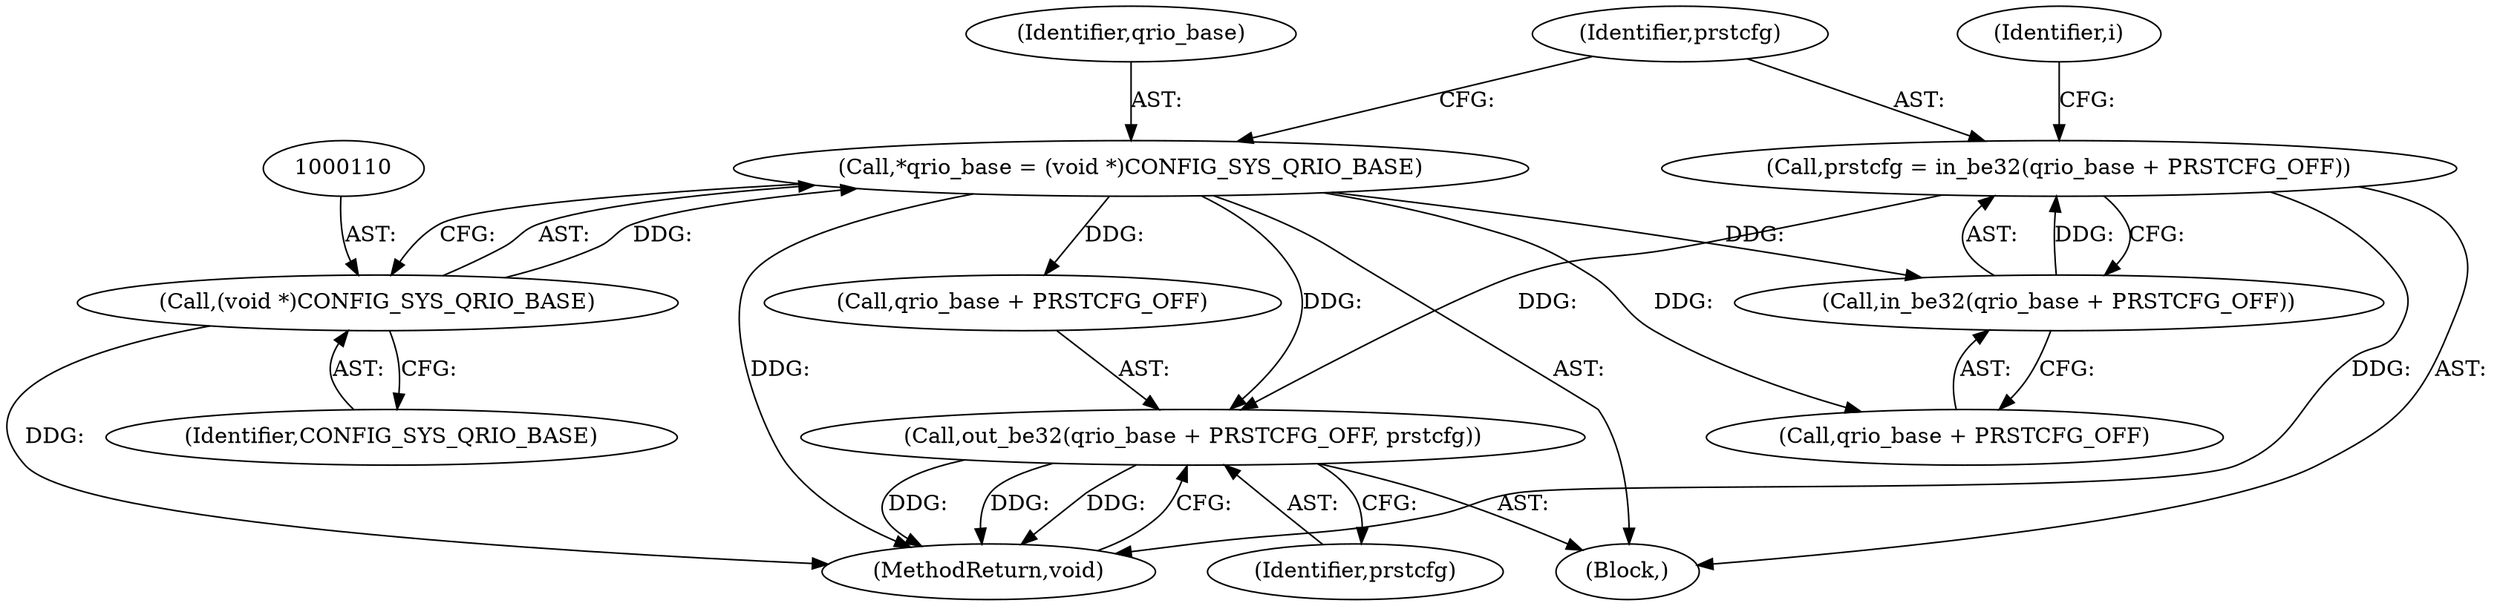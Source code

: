 digraph "0_u-boot_master_0@integer" {
"1000112" [label="(Call,prstcfg = in_be32(qrio_base + PRSTCFG_OFF))"];
"1000114" [label="(Call,in_be32(qrio_base + PRSTCFG_OFF))"];
"1000107" [label="(Call,*qrio_base = (void *)CONFIG_SYS_QRIO_BASE)"];
"1000109" [label="(Call,(void *)CONFIG_SYS_QRIO_BASE)"];
"1000151" [label="(Call,out_be32(qrio_base + PRSTCFG_OFF, prstcfg))"];
"1000113" [label="(Identifier,prstcfg)"];
"1000109" [label="(Call,(void *)CONFIG_SYS_QRIO_BASE)"];
"1000155" [label="(Identifier,prstcfg)"];
"1000115" [label="(Call,qrio_base + PRSTCFG_OFF)"];
"1000108" [label="(Identifier,qrio_base)"];
"1000111" [label="(Identifier,CONFIG_SYS_QRIO_BASE)"];
"1000120" [label="(Identifier,i)"];
"1000103" [label="(Block,)"];
"1000156" [label="(MethodReturn,void)"];
"1000151" [label="(Call,out_be32(qrio_base + PRSTCFG_OFF, prstcfg))"];
"1000112" [label="(Call,prstcfg = in_be32(qrio_base + PRSTCFG_OFF))"];
"1000152" [label="(Call,qrio_base + PRSTCFG_OFF)"];
"1000114" [label="(Call,in_be32(qrio_base + PRSTCFG_OFF))"];
"1000107" [label="(Call,*qrio_base = (void *)CONFIG_SYS_QRIO_BASE)"];
"1000112" -> "1000103"  [label="AST: "];
"1000112" -> "1000114"  [label="CFG: "];
"1000113" -> "1000112"  [label="AST: "];
"1000114" -> "1000112"  [label="AST: "];
"1000120" -> "1000112"  [label="CFG: "];
"1000112" -> "1000156"  [label="DDG: "];
"1000114" -> "1000112"  [label="DDG: "];
"1000112" -> "1000151"  [label="DDG: "];
"1000114" -> "1000115"  [label="CFG: "];
"1000115" -> "1000114"  [label="AST: "];
"1000107" -> "1000114"  [label="DDG: "];
"1000107" -> "1000103"  [label="AST: "];
"1000107" -> "1000109"  [label="CFG: "];
"1000108" -> "1000107"  [label="AST: "];
"1000109" -> "1000107"  [label="AST: "];
"1000113" -> "1000107"  [label="CFG: "];
"1000107" -> "1000156"  [label="DDG: "];
"1000109" -> "1000107"  [label="DDG: "];
"1000107" -> "1000115"  [label="DDG: "];
"1000107" -> "1000151"  [label="DDG: "];
"1000107" -> "1000152"  [label="DDG: "];
"1000109" -> "1000111"  [label="CFG: "];
"1000110" -> "1000109"  [label="AST: "];
"1000111" -> "1000109"  [label="AST: "];
"1000109" -> "1000156"  [label="DDG: "];
"1000151" -> "1000103"  [label="AST: "];
"1000151" -> "1000155"  [label="CFG: "];
"1000152" -> "1000151"  [label="AST: "];
"1000155" -> "1000151"  [label="AST: "];
"1000156" -> "1000151"  [label="CFG: "];
"1000151" -> "1000156"  [label="DDG: "];
"1000151" -> "1000156"  [label="DDG: "];
"1000151" -> "1000156"  [label="DDG: "];
}
